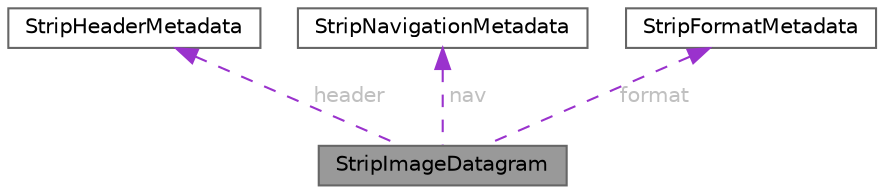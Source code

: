 digraph "StripImageDatagram"
{
 // INTERACTIVE_SVG=YES
 // LATEX_PDF_SIZE
  bgcolor="transparent";
  edge [fontname=Helvetica,fontsize=10,labelfontname=Helvetica,labelfontsize=10];
  node [fontname=Helvetica,fontsize=10,shape=box,height=0.2,width=0.4];
  Node1 [id="Node000001",label="StripImageDatagram",height=0.2,width=0.4,color="gray40", fillcolor="grey60", style="filled", fontcolor="black",tooltip=" "];
  Node2 -> Node1 [id="edge1_Node000001_Node000002",dir="back",color="darkorchid3",style="dashed",tooltip=" ",label=" header",fontcolor="grey" ];
  Node2 [id="Node000002",label="StripHeaderMetadata",height=0.2,width=0.4,color="gray40", fillcolor="white", style="filled",URL="$d0/d82/namespace_map.html#d2/dd3/struct_map_1_1_strip_header_metadata",tooltip="Заголовок пакета полосового РЛИ."];
  Node3 -> Node1 [id="edge2_Node000001_Node000003",dir="back",color="darkorchid3",style="dashed",tooltip=" ",label=" nav",fontcolor="grey" ];
  Node3 [id="Node000003",label="StripNavigationMetadata",height=0.2,width=0.4,color="gray40", fillcolor="white", style="filled",URL="$d0/d82/namespace_map.html#d2/da4/struct_map_1_1_strip_navigation_metadata",tooltip="Навигационные данные пакета полосового РЛИ."];
  Node4 -> Node1 [id="edge3_Node000001_Node000004",dir="back",color="darkorchid3",style="dashed",tooltip=" ",label=" format",fontcolor="grey" ];
  Node4 [id="Node000004",label="StripFormatMetadata",height=0.2,width=0.4,color="gray40", fillcolor="white", style="filled",URL="$d0/d82/namespace_map.html#d5/d30/struct_map_1_1_strip_format_metadata",tooltip="Данные форматирования пакета полосового РЛИ."];
}
